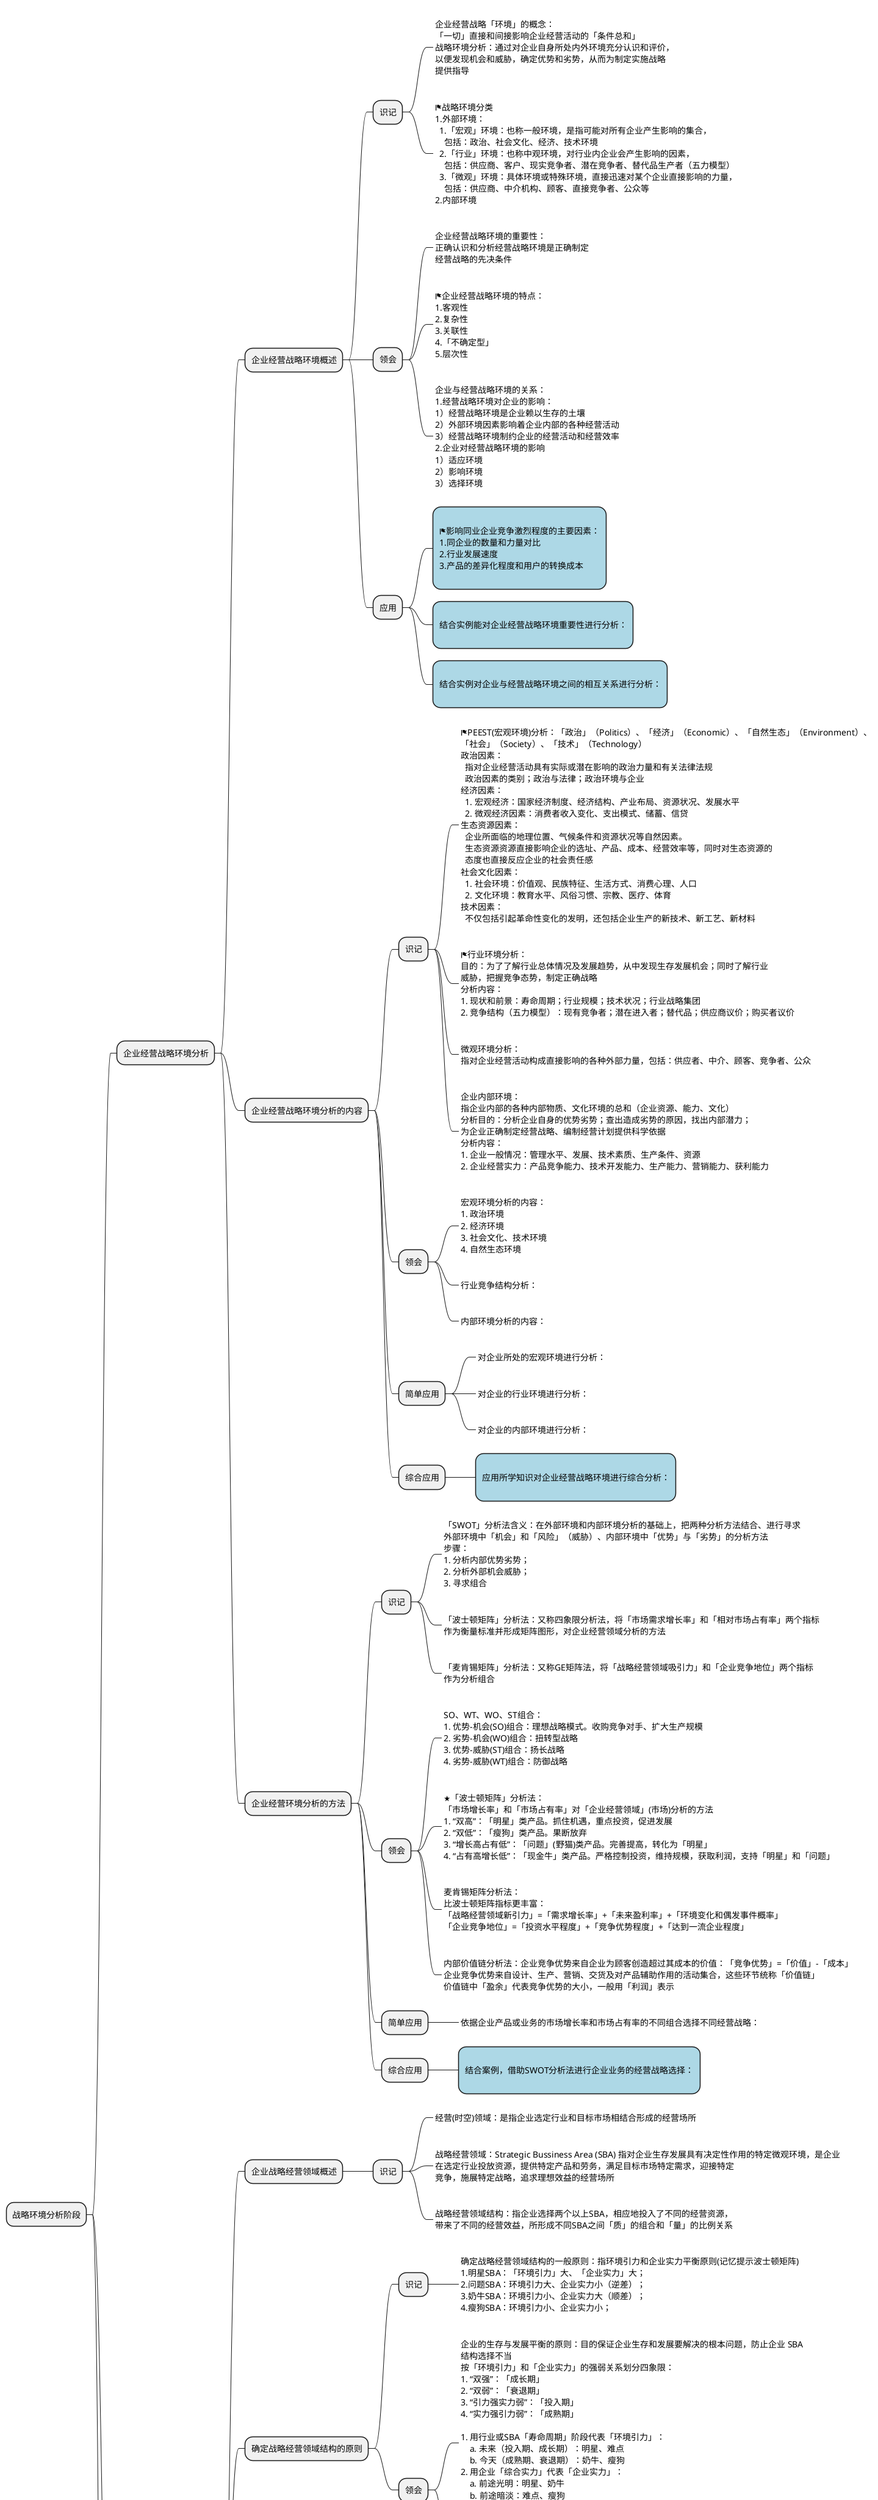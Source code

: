 @startmindmap

* 战略环境分析阶段

** 企业经营战略环境分析
*** 企业经营战略环境概述
**** 识记
*****_:
企业经营战略「环境」的概念：
「一切」直接和间接影响企业经营活动的「条件总和」
战略环境分析：通过对企业自身所处内外环境充分认识和评价，
以便发现机会和威胁，确定优势和劣势，从而为制定实施战略
提供指导
;
*****_:
<&flag>战略环境分类
1.外部环境：
  1.「宏观」环境：也称一般环境，是指可能对所有企业产生影响的集合，
    包括：政治、社会文化、经济、技术环境
  2.「行业」环境：也称中观环境，对行业内企业会产生影响的因素，
    包括：供应商、客户、现实竞争者、潜在竞争者、替代品生产者（五力模型）
  3.「微观」环境：具体环境或特殊环境，直接迅速对某个企业直接影响的力量，
    包括：供应商、中介机构、顾客、直接竞争者、公众等 
2.内部环境
;
**** 领会
*****_:
企业经营战略环境的重要性：
正确认识和分析经营战略环境是正确制定
经营战略的先决条件
;
*****_:
<&flag>企业经营战略环境的特点：
1.客观性
2.复杂性
3.关联性
4.「不确定型」
5.层次性
;
*****_:
企业与经营战略环境的关系：
1.经营战略环境对企业的影响：
1）经营战略环境是企业赖以生存的土壤
2）外部环境因素影响着企业内部的各种经营活动
3）经营战略环境制约企业的经营活动和经营效率
2.企业对经营战略环境的影响
1）适应环境
2）影响环境
3）选择环境
;
**** 应用
*****[#lightblue]:
<&flag>影响同业企业竞争激烈程度的主要因素：
1.同企业的数量和力量对比
2.行业发展速度
3.产品的差异化程度和用户的转换成本
;
*****[#lightblue]:
结合实例能对企业经营战略环境重要性进行分析：
;
*****[#lightblue]:
结合实例对企业与经营战略环境之间的相互关系进行分析：
;

*** 企业经营战略环境分析的内容
**** 识记
*****_:
<&flag>PEEST(宏观环境)分析：「政治」（Politics）、「经济」（Economic）、「自然生态」（Environment）、
「社会」（Society）、「技术」（Technology）
政治因素：
  指对企业经营活动具有实际或潜在影响的政治力量和有关法律法规
  政治因素的类别；政治与法律；政治环境与企业
经济因素：
  1. 宏观经济：国家经济制度、经济结构、产业布局、资源状况、发展水平
  2. 微观经济因素：消费者收入变化、支出模式、储蓄、信贷
生态资源因素：
  企业所面临的地理位置、气候条件和资源状况等自然因素。
  生态资源资源直接影响企业的选址、产品、成本、经营效率等，同时对生态资源的
  态度也直接反应企业的社会责任感
社会文化因素：
  1. 社会环境：价值观、民族特征、生活方式、消费心理、人口
  2. 文化环境：教育水平、风俗习惯、宗教、医疗、体育
技术因素：
  不仅包括引起革命性变化的发明，还包括企业生产的新技术、新工艺、新材料
;
*****_:
<&flag>行业环境分析：
目的：为了了解行业总体情况及发展趋势，从中发现生存发展机会；同时了解行业
威胁，把握竞争态势，制定正确战略
分析内容：
1. 现状和前景：寿命周期；行业规模；技术状况；行业战略集团
2. 竞争结构（五力模型）：现有竞争者；潜在进入者；替代品；供应商议价；购买者议价
;
*****_:
微观环境分析：
指对企业经营活动构成直接影响的各种外部力量，包括：供应者、中介、顾客、竞争者、公众
;
*****_:
企业内部环境：
指企业内部的各种内部物质、文化环境的总和（企业资源、能力、文化）
分析目的：分析企业自身的优势劣势；查出造成劣势的原因，找出内部潜力；
为企业正确制定经营战略、编制经营计划提供科学依据
分析内容：
1. 企业一般情况：管理水平、发展、技术素质、生产条件、资源
2. 企业经营实力：产品竞争能力、技术开发能力、生产能力、营销能力、获利能力
;
**** 领会
*****_:
宏观环境分析的内容：
1. 政治环境
2. 经济环境
3. 社会文化、技术环境
4. 自然生态环境
;
*****_:
行业竞争结构分析：
;
*****_:
内部环境分析的内容：
;
**** 简单应用
*****_:
对企业所处的宏观环境进行分析：
;
*****_:
对企业的行业环境进行分析：
;
*****_:
对企业的内部环境进行分析：
;
**** 综合应用
*****[#lightblue]:
应用所学知识对企业经营战略环境进行综合分析：
;

*** 企业经营环境分析的方法
**** 识记
*****_:
「SWOT」分析法含义：在外部环境和内部环境分析的基础上，把两种分析方法结合、进行寻求
外部环境中「机会」和「风险」（威胁）、内部环境中「优势」与「劣势」的分析方法
步骤：
1. 分析内部优势劣势；
2. 分析外部机会威胁；
3. 寻求组合
;
*****_:
「波士顿矩阵」分析法：又称四象限分析法，将「市场需求增长率」和「相对市场占有率」两个指标
作为衡量标准并形成矩阵图形，对企业经营领域分析的方法
;
*****_:
「麦肯锡矩阵」分析法：又称GE矩阵法，将「战略经营领域吸引力」和「企业竞争地位」两个指标
作为分析组合
;
**** 领会
*****_:
SO、WT、WO、ST组合：
1. 优势-机会(SO)组合：理想战略模式。收购竞争对手、扩大生产规模
2. 劣势-机会(WO)组合：扭转型战略
3. 优势-威胁(ST)组合：扬长战略
4. 劣势-威胁(WT)组合：防御战略
;
*****_:
<&star>「波士顿矩阵」分析法：
「市场增长率」和「市场占有率」对「企业经营领域」(市场)分析的方法
1. “双高”：「明星」类产品。抓住机遇，重点投资，促进发展
2. “双低”：「瘦狗」类产品。果断放弃
3. “增长高占有低”：「问题」(野猫)类产品。完善提高，转化为「明星」
4. “占有高增长低”：「现金牛」类产品。严格控制投资，维持规模，获取利润，支持「明星」和「问题」
;
*****_:
麦肯锡矩阵分析法：
比波士顿矩阵指标更丰富：
「战略经营领域新引力」=「需求增长率」+「未来盈利率」+「环境变化和偶发事件概率」
「企业竞争地位」=「投资水平程度」+「竞争优势程度」+「达到一流企业程度」
;
*****_:
内部价值链分析法：企业竞争优势来自企业为顾客创造超过其成本的价值：「竞争优势」=「价值」-「成本」
企业竞争优势来自设计、生产、营销、交货及对产品辅助作用的活动集合，这些环节统称「价值链」
价值链中「盈余」代表竞争优势的大小，一般用「利润」表示
;
**** 简单应用
*****_:
依据企业产品或业务的市场增长率和市场占有率的不同组合选择不同经营战略：
;
**** 综合应用
*****[#lightblue]:
结合案例，借助SWOT分析法进行企业业务的经营战略选择：
;

** 企业战略经营领域分析

*** 企业战略经营领域概述
**** 识记
*****_:
经营(时空)领域：是指企业选定行业和目标市场相结合形成的经营场所
;
*****_:
战略经营领域：Strategic Bussiness Area (SBA) 指对企业生存发展具有决定性作用的特定微观环境，是企业
在选定行业投放资源，提供特定产品和劳务，满足目标市场特定需求，迎接特定
竞争，施展特定战略，追求理想效益的经营场所
;
*****_:
战略经营领域结构：指企业选择两个以上SBA，相应地投入了不同的经营资源，
带来了不同的经营效益，所形成不同SBA之间「质」的组合和「量」的比例关系
;

*** 确定战略经营领域结构的原则
**** 识记
*****_:
确定战略经营领域结构的一般原则：指环境引力和企业实力平衡原则(记忆提示波士顿矩阵)
1.明星SBA：「环境引力」大、「企业实力」大；
2.问题SBA：环境引力大、企业实力小（逆差）；
3.奶牛SBA：环境引力小、企业实力大（顺差）；
4.瘦狗SBA：环境引力小、企业实力小；
;
**** 领会
*****_:
企业的生存与发展平衡的原则：目的保证企业生存和发展要解决的根本问题，防止企业 SBA
结构选择不当
按「环境引力」和「企业实力」的强弱关系划分四象限：
1. “双强”：「成长期」
2. “双弱”：「衰退期」
3. “引力强实力弱”：「投入期」
4. “实力强引力弱”：「成熟期」

1. 用行业或SBA「寿命周期」阶段代表「环境引力」：
    a. 未来（投入期、成长期）：明星、难点
    b. 今天（成熟期、衰退期）：奶牛、瘦狗
2. 用企业「综合实力」代表「企业实力」：
    a. 前途光明：明星、奶牛
    b. 前途暗淡：难点、瘦狗
失衡状态：
1. 全部集中在「投入期」、「成长期」；
2. 全部集中在「成熟期」、「衰退期」；
3. 虽然「引力」分布均衡，但「实力」差；
;
*****_:
企业投入与收入平衡的原则：追求盈利是企业投资的基本动机，SBA结构应保证收入大于投入
不同象限的SBA投入收入关系：
1. 明星区：投入与收入相抵，没有盈余；利润率高，研发宣传生产费用高
2. 问题区：收入不抵资金投入，亏损；利润率高，实力不足，销量有限
3. 金牛区：收入大于支出，盈余；增长率低，利润率低，销量大，资金投入少
4. 瘦狗区：收入低于投入，亏损；收入少，固定资金、流动资金占用严重
;

*** 企业战略经营领域的分析方法
**** 识记
*****_:
战略主体：
;
*****_:
战略关系：
;
**** 领会
*****_:
「环境引力」与「企业实力」的对比分析法：
任何一个战略经营领域都是环境引力和企业实力的结合，研究SBA必须将两反面，孤立地、片面地
研究任何一方都不能得到深入、中肯的结果。
企业是战略主体，而环境是企业的适应对象，离开环境分析企业就无所参照，对自己的优势与劣势
缺乏情形认识，战略方向就不明确；同样企业若缺乏对自身规律的认识，在复杂环境面前难免无从
下手
;
*****_:
SBA的运行规则和战略主体、战略关系、战略关键分析：
1.SBA运行规则分析：
  a.客观规律：需求偏好、产品技术规律
  b.主观规律：产业政策、法律文本
  c.多元：宏观、微观、中观；政治、经济、文化、法律
  d.多层：集团公司、子公司
2.战略主体：指SBA特定需求者、供应者、直接竞争者、潜在竞争者、替代竞争者、政策制定者
及企业自身，分析要点：
  a.各类战略主体的总量和结构
  b.主要战略主体的实力、策略和活动方式
  c.要善于辨别SBA的运行规则和特点
3.战略关系：指SBA内各战略主体间形成的错综复杂的关系，包括企业与消费市场、供给者、竞争者
、政策制定部门和相关部门的战略关系
  a.直接关系：企业与各战略主体之间
  b.间接关系：其他战略主体之间
4.战略关键分析：指影响企业生存与发展、最紧要的规则、主体和关系，即是诸多规则、主体和
关系的主要矛盾。战略关系「客观存在」，但企业有选择权利
;
*****_:
环境风险度与管理模式：研究战略经营领域必须密切注意风险环境变化。
安索夫根据环境变化速度和深度将环境风险度划分为五类管理模式：
「管理模式」：「环境稳定程度」、「环境变化速度」->「环境变化性质」、「企业关键职能」
1.「稳定型」：「稳定」、「很慢」                ->「微小量变」、「生产管理」
2.「反应型」：「较稳定」、「慢」                ->「量变」、「扩张型生产管理」
3.「先导型」：「不稳定」、「较快」              ->「质变」、「市场营销管理」
4.「探索型」：「很不稳定」、「快」              ->「快速质变」、「战略管理」
5.「创造型」：「极不稳定」、「很快」            ->「急速质变」、「风险管理」
;
**** 应用
*****[#lightblue]:
应用「环境引力」与「企业实力」的对比分析法对经营战略领域进行分析：
1. 发展型态势：环境机会与企业优势结合的结果
2. 紧缩型态势：环境威胁与企业劣势结合的结果
3. 稳定型态势：环境风险度与企业适应度基本相适应的结果
确定SBA的战略方针、重点、优势和向量要围绕其成功关键因素进行
;
*****[#lightblue]:
结合实例对战略经营领域的运行规则和战略主体、战略关系、战略关键进行分析：
SBA分析需要分析企业与以下竞争力量之间的战略关系：
1.与消费者市场的战略关系分析
2.与供应者的战略关系分析
3.与竞争者的战略关系
4.与政策制定部门和相关部门的战略关系
;



** 企业使命和战略目标
*** 企业使命决策
**** 识记
*****_:
「企业使命」的含义：指企业的目的、性质、任务及其在国家经济发展和
社会进步中应当承担的社会责任等方面做出的规定
;
**** 领会
*****_:
确定企业使命的重要性：
1.用于界定企业经营领域：存在目的、活动范围、客户、产品服务，明确规定企业发展方向
2.是确定战略目标的前提：从而制定企业合理现实实现战略目标
3.是战略方案制定和选择的依据：从而合理确定事业的先后顺序和关键活动
4.是合理配置企业资源的基础：正确分配企业有限的资源
;
*****_:
企业使命决策的内容：
1.企业性质的确定
2.企业成长方向的选择
3.经营目的的确定：生存、发展、盈利
4.企业经营哲学的性质：观念和行为准则
5.企业经营方针的选择：基本原则、指导方略、行动方针
6.企业社会责任的确定：市场、顾客、生态、就业、公益
;
*****_:
确定企业使命应重视研究的几个问题：
1.要以「顾客基本需求为中心」确定企业使命：顾客需求多元化、买方市场
2.正确的企业使命必须具有「约束力」：惩罚
3.企业使命要具有「鼓动性」：激励
;
**** 简单应用
*****_:
联系实际分析企业使命的决策：
1.坚持企业原有使命的决策：坚持原有经营领域和服务方向，继续把原有顾客作为自己市场
2.扩大企业使命的决策：开辟新的经营事业和扩大服务领域、对象
3.改变企业使命的决策：从原有的领域撤退，重新选择客户群
;
*****_:
对现实企业的使命能做出分析：
企业使命决策应考虑的因素有，国家长远发展规划和产业政策、市场需求、竞争态势、企业实力
;

*** 企业战略目标决策
**** 识记
*****_:
「战略目标」的含义：是企业使命和宗旨的具体化和定量化，把企业经营目的转化为多方面、
可以量化的具体指标，反应企业经过一定时期的努力应达到的经营水平。是企业奋斗纲领，
是衡量企业工作是否实现其使命的标准，是企业经营战略的核心
;
*****_:
战略目标的构成：
1.纵向：（分解成树形）「企业使命」上制定「总战略目标」，层层分解多个「职能性战略目标」
，每个职能性战略目标层层分级多个「子目标」
2.横向：
  按着力点不同分为：
  1.发展性目标：提高企业各方面素质，增强发展能力
  2.效益性目标：产出、投入、成本、利润
  3.竞争性目标：尽可能多占据市场份额
  4.利益性目标：增加投资回报、企业收益、经营者劳动者收入
  按社会贡献不同：
  1.用来满足企业生存和发展所需的项目目标
  2.用来满足与企业有利益关系的各个社会群体要求的目标
  德鲁克提出：
  1.市场推销目标
  2.创新目标
  3.人员组织目标
  4.财务资源目标
  5.物质资源目标
  6.生产率目标
  7.社会责任目标
  8.利润目标
;
**** 领会
*****_:
战略目标的作用：
1.能够实现企业「外部环境」、「内部条件」和「企业能力」三者动态平衡，使企业获得长期
稳定和协调发展
2.能够使企业使命具体化和数量化，使企业的战略任务得以落实
3.是企业战略实施的指导原则：集中力量、减少冲突、提高效率效益
4.为战略方案的决策和实施提供评价标准和考核依据
;
*****_:
战略目标决策的内容：
1.战略水平的选择：目标定多高提出高中低三个方案，根据企业使命和内外环境(SWOT)做出选择
2.重点战略目标决策：多个战略目标突出重点目标。参考经营领域重点(OT)、市场地位强弱(SW)
;
*****_:
战略目标制定与选择的基本要求：
1.战略目标必须具有科学依据
2.目标必须明确和具体，并规定完成期限
3.目标必须具有挑战性，并切实可行
4.目标应突出重点
5.目标应形成一个完整的体系
;
**** 简单应用
*****_:
对企业战略目标的决策与选择做出分析：
;

@endmindmap